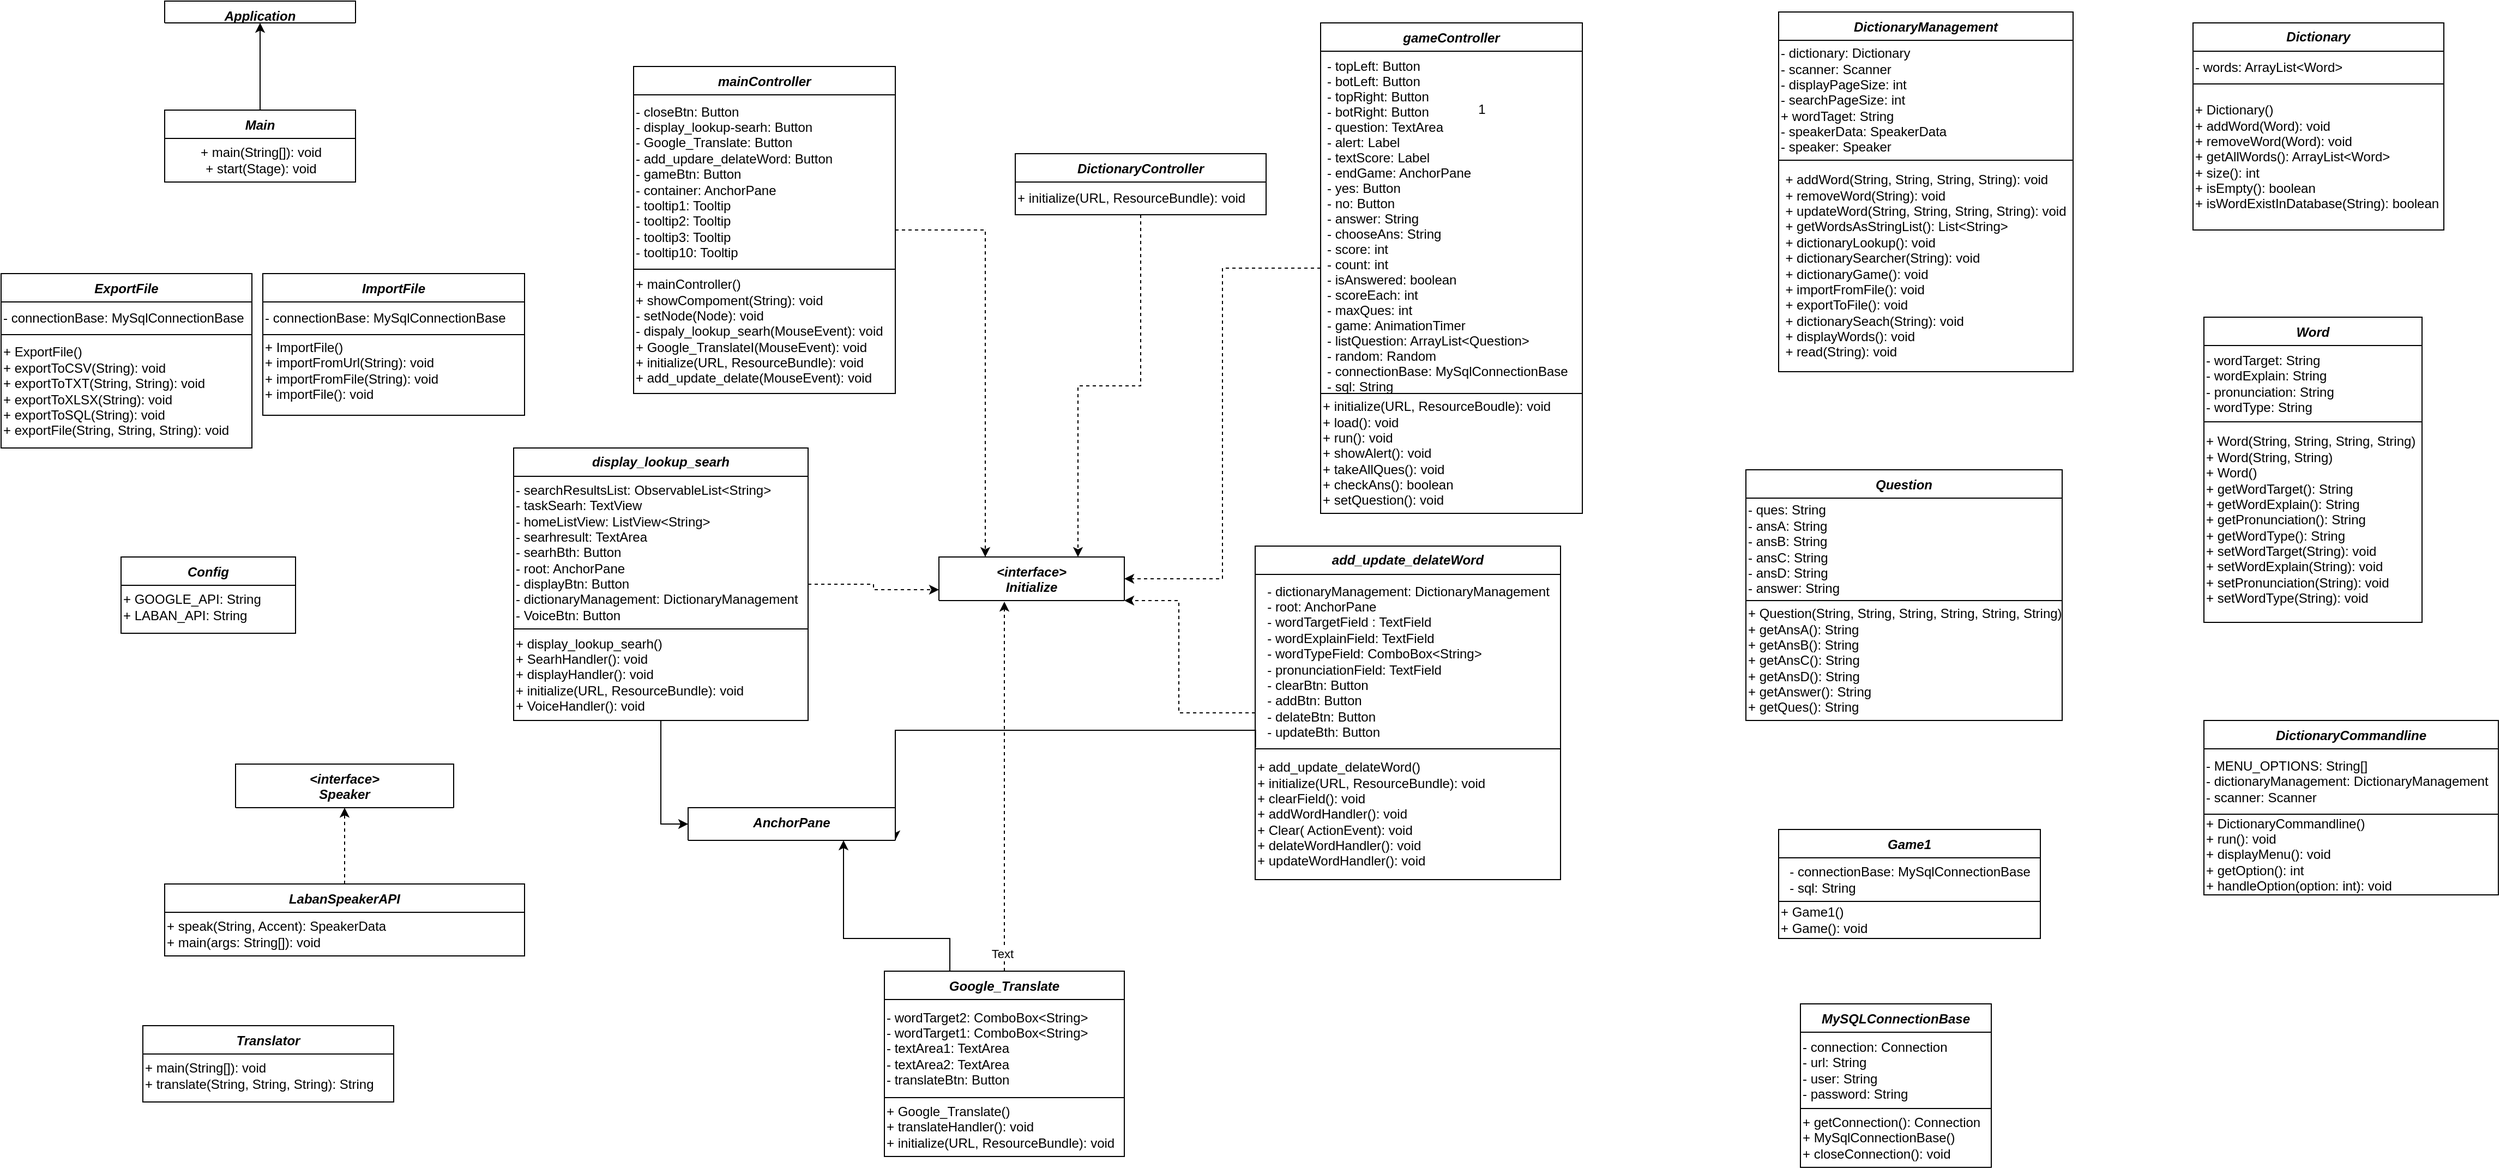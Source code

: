 <mxfile version="22.1.4" type="device">
  <diagram id="C5RBs43oDa-KdzZeNtuy" name="Page-1">
    <mxGraphModel dx="5595" dy="1133" grid="1" gridSize="10" guides="1" tooltips="1" connect="1" arrows="1" fold="1" page="1" pageScale="1" pageWidth="3300" pageHeight="4681" background="none" math="0" shadow="0">
      <root>
        <mxCell id="WIyWlLk6GJQsqaUBKTNV-0" />
        <mxCell id="WIyWlLk6GJQsqaUBKTNV-1" parent="WIyWlLk6GJQsqaUBKTNV-0" />
        <mxCell id="2WtMNP9lkapP9WCY4rGo-62" style="edgeStyle=orthogonalEdgeStyle;rounded=0;orthogonalLoop=1;jettySize=auto;html=1;entryX=1;entryY=0.5;entryDx=0;entryDy=0;dashed=1;" edge="1" parent="WIyWlLk6GJQsqaUBKTNV-1" source="zkfFHV4jXpPFQw0GAbJ--0" target="93tSsWEYSZ6YFgdvvjHX-26">
          <mxGeometry relative="1" as="geometry" />
        </mxCell>
        <mxCell id="zkfFHV4jXpPFQw0GAbJ--0" value="gameController" style="swimlane;fontStyle=3;align=center;verticalAlign=top;childLayout=stackLayout;horizontal=1;startSize=26;horizontalStack=0;resizeParent=1;resizeLast=0;collapsible=1;marginBottom=0;rounded=0;shadow=0;strokeWidth=1;" parent="WIyWlLk6GJQsqaUBKTNV-1" vertex="1">
          <mxGeometry x="-520" y="1020" width="240" height="450" as="geometry">
            <mxRectangle x="220" y="120" width="160" height="26" as="alternateBounds" />
          </mxGeometry>
        </mxCell>
        <mxCell id="zkfFHV4jXpPFQw0GAbJ--2" value="- topLeft: Button&#xa;- botLeft: Button&#xa;- topRight: Button&#xa;- botRight: Button&#xa;- question: TextArea&#xa;- alert: Label&#xa;- textScore: Label&#xa;- endGame: AnchorPane&#xa;- yes: Button&#xa;- no: Button&#xa;- answer: String&#xa;- chooseAns: String&#xa;- score: int&#xa;- count: int &#xa;- isAnswered: boolean&#xa;- scoreEach: int &#xa;- maxQues: int&#xa;- game: AnimationTimer&#xa;- listQuestion: ArrayList&lt;Question&gt;&#xa;- random: Random&#xa;- connectionBase: MySqlConnectionBase&#xa;- sql: String" style="text;align=left;verticalAlign=top;spacingLeft=4;spacingRight=4;overflow=hidden;rotatable=0;points=[[0,0.5],[1,0.5]];portConstraint=eastwest;rounded=0;shadow=0;html=0;strokeColor=default;" parent="zkfFHV4jXpPFQw0GAbJ--0" vertex="1">
          <mxGeometry y="26" width="240" height="314" as="geometry" />
        </mxCell>
        <mxCell id="93tSsWEYSZ6YFgdvvjHX-12" value="+ initialize(URL, ResourceBoudle): void&lt;br&gt;+ load(): void&lt;br&gt;+ run(): void&lt;br&gt;+ showAlert(): void&lt;br&gt;+ takeAllQues(): void&lt;br&gt;+ checkAns(): boolean&lt;br&gt;+ setQuestion(): void" style="text;html=1;align=left;verticalAlign=middle;resizable=0;points=[];autosize=1;strokeColor=none;fillColor=none;" parent="zkfFHV4jXpPFQw0GAbJ--0" vertex="1">
          <mxGeometry y="340" width="240" height="110" as="geometry" />
        </mxCell>
        <mxCell id="93tSsWEYSZ6YFgdvvjHX-13" value="MySQLConnectionBase" style="swimlane;fontStyle=3;align=center;verticalAlign=top;childLayout=stackLayout;horizontal=1;startSize=26;horizontalStack=0;resizeParent=1;resizeLast=0;collapsible=1;marginBottom=0;rounded=0;shadow=0;strokeWidth=1;" parent="WIyWlLk6GJQsqaUBKTNV-1" vertex="1">
          <mxGeometry x="-80" y="1920" width="175" height="150" as="geometry">
            <mxRectangle x="130" y="380" width="160" height="26" as="alternateBounds" />
          </mxGeometry>
        </mxCell>
        <mxCell id="93tSsWEYSZ6YFgdvvjHX-14" value="- connection: Connection&lt;br&gt;    - url: String&lt;br&gt;    - user: String&lt;br&gt;    - password: String&lt;br&gt;" style="text;html=1;align=left;verticalAlign=middle;resizable=0;points=[];autosize=1;strokeColor=default;fillColor=none;" parent="93tSsWEYSZ6YFgdvvjHX-13" vertex="1">
          <mxGeometry y="26" width="175" height="70" as="geometry" />
        </mxCell>
        <mxCell id="93tSsWEYSZ6YFgdvvjHX-15" value="+ getConnection(): Connection&lt;br style=&quot;border-color: var(--border-color);&quot;&gt;&lt;span style=&quot;&quot;&gt;+ MySqlConnectionBase()&lt;/span&gt;&lt;br style=&quot;border-color: var(--border-color);&quot;&gt;&lt;span style=&quot;&quot;&gt;+ closeConnection(): void&lt;/span&gt;" style="text;html=1;strokeColor=none;fillColor=none;align=left;verticalAlign=middle;whiteSpace=wrap;rounded=0;" parent="93tSsWEYSZ6YFgdvvjHX-13" vertex="1">
          <mxGeometry y="96" width="175" height="54" as="geometry" />
        </mxCell>
        <mxCell id="93tSsWEYSZ6YFgdvvjHX-16" value="Question" style="swimlane;fontStyle=3;align=center;verticalAlign=top;childLayout=stackLayout;horizontal=1;startSize=26;horizontalStack=0;resizeParent=1;resizeLast=0;collapsible=1;marginBottom=0;rounded=0;shadow=0;strokeWidth=1;" parent="WIyWlLk6GJQsqaUBKTNV-1" vertex="1">
          <mxGeometry x="-130" y="1430" width="290" height="230" as="geometry">
            <mxRectangle x="340" y="380" width="170" height="26" as="alternateBounds" />
          </mxGeometry>
        </mxCell>
        <mxCell id="93tSsWEYSZ6YFgdvvjHX-19" value="&lt;div style=&quot;&quot;&gt;&lt;span style=&quot;background-color: initial;&quot;&gt;- ques: String&lt;/span&gt;&lt;/div&gt;&lt;div style=&quot;&quot;&gt;&lt;span style=&quot;background-color: initial;&quot;&gt;- ansA: String&lt;/span&gt;&lt;/div&gt;&lt;div style=&quot;&quot;&gt;&lt;span style=&quot;background-color: initial;&quot;&gt;- ansB: String&lt;/span&gt;&lt;/div&gt;&lt;div style=&quot;&quot;&gt;&lt;span style=&quot;background-color: initial;&quot;&gt;- ansC: String&lt;/span&gt;&lt;/div&gt;&lt;div style=&quot;&quot;&gt;&lt;span style=&quot;background-color: initial;&quot;&gt;- ansD: String&lt;/span&gt;&lt;/div&gt;&lt;div style=&quot;&quot;&gt;&lt;span style=&quot;background-color: initial;&quot;&gt;- answer: String&lt;/span&gt;&lt;/div&gt;" style="text;html=1;strokeColor=default;fillColor=none;align=left;verticalAlign=middle;whiteSpace=wrap;rounded=0;" parent="93tSsWEYSZ6YFgdvvjHX-16" vertex="1">
          <mxGeometry y="26" width="290" height="94" as="geometry" />
        </mxCell>
        <mxCell id="93tSsWEYSZ6YFgdvvjHX-20" value="+ Question(String, String, String, String, String, String)&lt;br&gt;+ getAnsA(): String&lt;br&gt;+ getAnsB(): String&lt;br&gt;+ getAnsC(): String&lt;br&gt;+ getAnsD(): String&lt;br&gt;+ getAnswer(): String&lt;br&gt;+ getQues(): String" style="text;html=1;strokeColor=none;fillColor=none;align=left;verticalAlign=middle;whiteSpace=wrap;rounded=0;" parent="93tSsWEYSZ6YFgdvvjHX-16" vertex="1">
          <mxGeometry y="120" width="290" height="110" as="geometry" />
        </mxCell>
        <mxCell id="93tSsWEYSZ6YFgdvvjHX-26" value="&lt;interface&gt;&#xa;Initialize" style="swimlane;fontStyle=3;align=center;verticalAlign=top;childLayout=stackLayout;horizontal=1;startSize=40;horizontalStack=0;resizeParent=1;resizeLast=0;collapsible=1;marginBottom=0;rounded=0;shadow=0;strokeWidth=1;" parent="WIyWlLk6GJQsqaUBKTNV-1" vertex="1">
          <mxGeometry x="-870" y="1510" width="170" height="40" as="geometry">
            <mxRectangle x="130" y="380" width="160" height="26" as="alternateBounds" />
          </mxGeometry>
        </mxCell>
        <mxCell id="2WtMNP9lkapP9WCY4rGo-55" style="edgeStyle=orthogonalEdgeStyle;rounded=0;orthogonalLoop=1;jettySize=auto;html=1;entryX=1;entryY=0.5;entryDx=0;entryDy=0;exitX=0.001;exitY=0.992;exitDx=0;exitDy=0;exitPerimeter=0;" edge="1" parent="WIyWlLk6GJQsqaUBKTNV-1" source="2WtMNP9lkapP9WCY4rGo-1">
          <mxGeometry relative="1" as="geometry">
            <mxPoint x="-580" y="1668" as="sourcePoint" />
            <mxPoint x="-910" y="1770" as="targetPoint" />
            <Array as="points">
              <mxPoint x="-580" y="1669" />
              <mxPoint x="-910" y="1669" />
            </Array>
          </mxGeometry>
        </mxCell>
        <mxCell id="2WtMNP9lkapP9WCY4rGo-60" style="edgeStyle=orthogonalEdgeStyle;rounded=0;orthogonalLoop=1;jettySize=auto;html=1;dashed=1;" edge="1" parent="WIyWlLk6GJQsqaUBKTNV-1" source="2WtMNP9lkapP9WCY4rGo-0">
          <mxGeometry relative="1" as="geometry">
            <mxPoint x="-700" y="1550" as="targetPoint" />
            <Array as="points">
              <mxPoint x="-650" y="1653" />
              <mxPoint x="-650" y="1550" />
            </Array>
          </mxGeometry>
        </mxCell>
        <mxCell id="2WtMNP9lkapP9WCY4rGo-0" value="&lt;b&gt;&lt;i&gt;add_update_delateWord&lt;/i&gt;&lt;/b&gt;" style="swimlane;fontStyle=0;childLayout=stackLayout;horizontal=1;startSize=26;fillColor=none;horizontalStack=0;resizeParent=1;resizeParentMax=0;resizeLast=0;collapsible=1;marginBottom=0;whiteSpace=wrap;html=1;movable=1;resizable=1;rotatable=1;deletable=1;editable=1;locked=0;connectable=1;" vertex="1" parent="WIyWlLk6GJQsqaUBKTNV-1">
          <mxGeometry x="-580" y="1500" width="280" height="306" as="geometry" />
        </mxCell>
        <mxCell id="2WtMNP9lkapP9WCY4rGo-1" value="&lt;div style=&quot;text-align: left;&quot;&gt;&lt;span style=&quot;background-color: initial;&quot;&gt;- dictionaryManagement: DictionaryManagement&lt;/span&gt;&lt;/div&gt;&lt;div style=&quot;text-align: left;&quot;&gt;&lt;span style=&quot;background-color: initial;&quot;&gt;- root: AnchorPane&lt;/span&gt;&lt;/div&gt;&lt;div style=&quot;text-align: left;&quot;&gt;&lt;span style=&quot;background-color: initial;&quot;&gt;-&amp;nbsp;wordTargetField : TextField&lt;/span&gt;&lt;/div&gt;&lt;div style=&quot;text-align: left;&quot;&gt;&lt;span style=&quot;background-color: initial;&quot;&gt;-&amp;nbsp;wordExplainField: TextField&lt;/span&gt;&lt;/div&gt;&lt;div style=&quot;text-align: left;&quot;&gt;&lt;span style=&quot;background-color: initial;&quot;&gt;- wordTypeField: ComboBox&amp;lt;String&amp;gt;&lt;/span&gt;&lt;/div&gt;&lt;div style=&quot;text-align: left;&quot;&gt;&lt;span style=&quot;background-color: initial;&quot;&gt;-&amp;nbsp;pronunciationField&lt;/span&gt;&lt;span style=&quot;background-color: initial;&quot;&gt;: TextField&lt;/span&gt;&lt;/div&gt;&lt;div style=&quot;text-align: left;&quot;&gt;&lt;span style=&quot;background-color: initial;&quot;&gt;- clearBtn: Button&lt;/span&gt;&lt;/div&gt;&lt;div style=&quot;text-align: left;&quot;&gt;&lt;span style=&quot;background-color: initial;&quot;&gt;- addBtn: Button&lt;/span&gt;&lt;/div&gt;&lt;div style=&quot;text-align: left;&quot;&gt;&lt;span style=&quot;background-color: initial;&quot;&gt;- delateBtn: Button&lt;/span&gt;&lt;/div&gt;&lt;div style=&quot;text-align: left;&quot;&gt;&lt;span style=&quot;background-color: initial;&quot;&gt;- updateBth: Button&lt;/span&gt;&lt;/div&gt;" style="text;html=1;align=center;verticalAlign=middle;resizable=1;points=[];autosize=1;strokeColor=default;fillColor=none;movable=1;rotatable=1;deletable=1;editable=1;locked=0;connectable=1;" vertex="1" parent="2WtMNP9lkapP9WCY4rGo-0">
          <mxGeometry y="26" width="280" height="160" as="geometry" />
        </mxCell>
        <mxCell id="2WtMNP9lkapP9WCY4rGo-2" value="+&amp;nbsp;add_update_delateWord()&lt;br&gt;+ initialize(URL, ResourceBundle): void&lt;br&gt;+ clearField(): void&lt;br&gt;+&amp;nbsp;addWordHandler(): void&lt;br&gt;+ Clear( ActionEvent): void&lt;br&gt;+&amp;nbsp;delateWordHandler(): void&lt;br&gt;&lt;span style=&quot;background-color: initial;&quot;&gt;+&amp;nbsp;&lt;/span&gt;updateWordHandler(): void" style="text;html=1;strokeColor=none;fillColor=none;align=left;verticalAlign=middle;whiteSpace=wrap;rounded=0;" vertex="1" parent="2WtMNP9lkapP9WCY4rGo-0">
          <mxGeometry y="186" width="280" height="120" as="geometry" />
        </mxCell>
        <mxCell id="2WtMNP9lkapP9WCY4rGo-3" value="DictionaryCommandline" style="swimlane;fontStyle=3;align=center;verticalAlign=top;childLayout=stackLayout;horizontal=1;startSize=26;horizontalStack=0;resizeParent=1;resizeLast=0;collapsible=1;marginBottom=0;rounded=0;shadow=0;strokeWidth=1;" vertex="1" parent="WIyWlLk6GJQsqaUBKTNV-1">
          <mxGeometry x="290" y="1660" width="270" height="160" as="geometry">
            <mxRectangle x="340" y="380" width="170" height="26" as="alternateBounds" />
          </mxGeometry>
        </mxCell>
        <mxCell id="2WtMNP9lkapP9WCY4rGo-5" value="- MENU_OPTIONS: String[]&lt;br&gt;    - dictionaryManagement: DictionaryManagement&lt;br&gt;    - scanner: Scanner" style="text;html=1;align=left;verticalAlign=middle;resizable=0;points=[];autosize=1;strokeColor=default;fillColor=none;" vertex="1" parent="2WtMNP9lkapP9WCY4rGo-3">
          <mxGeometry y="26" width="270" height="60" as="geometry" />
        </mxCell>
        <mxCell id="2WtMNP9lkapP9WCY4rGo-6" value="+ DictionaryCommandline()&lt;br style=&quot;border-color: var(--border-color);&quot;&gt;&lt;span style=&quot;&quot;&gt;+ run(): void&lt;/span&gt;&lt;br style=&quot;border-color: var(--border-color);&quot;&gt;&lt;span style=&quot;&quot;&gt;+ displayMenu(): void&lt;/span&gt;&lt;br style=&quot;border-color: var(--border-color);&quot;&gt;&lt;span style=&quot;&quot;&gt;+ getOption(): int&lt;/span&gt;&lt;br style=&quot;border-color: var(--border-color);&quot;&gt;&lt;span style=&quot;&quot;&gt;+ handleOption(option: int): void&lt;/span&gt;" style="text;html=1;strokeColor=none;fillColor=none;align=left;verticalAlign=middle;whiteSpace=wrap;rounded=0;" vertex="1" parent="2WtMNP9lkapP9WCY4rGo-3">
          <mxGeometry y="86" width="270" height="74" as="geometry" />
        </mxCell>
        <mxCell id="2WtMNP9lkapP9WCY4rGo-11" value="DictionaryManagement" style="swimlane;fontStyle=3;align=center;verticalAlign=top;childLayout=stackLayout;horizontal=1;startSize=26;horizontalStack=0;resizeParent=1;resizeLast=0;collapsible=1;marginBottom=0;rounded=0;shadow=0;strokeWidth=1;" vertex="1" parent="WIyWlLk6GJQsqaUBKTNV-1">
          <mxGeometry x="-100" y="1010" width="270" height="330" as="geometry">
            <mxRectangle x="340" y="380" width="170" height="26" as="alternateBounds" />
          </mxGeometry>
        </mxCell>
        <mxCell id="2WtMNP9lkapP9WCY4rGo-13" value="- dictionary: Dictionary&lt;br&gt;    - scanner: Scanner&lt;br&gt;    - displayPageSize: int&lt;br&gt;    - searchPageSize: int&lt;br&gt;+ wordTaget: String&lt;br&gt;- speakerData: SpeakerData&lt;br&gt;- speaker: Speaker" style="text;html=1;align=left;verticalAlign=middle;resizable=0;points=[];autosize=1;strokeColor=default;fillColor=none;" vertex="1" parent="2WtMNP9lkapP9WCY4rGo-11">
          <mxGeometry y="26" width="270" height="110" as="geometry" />
        </mxCell>
        <mxCell id="2WtMNP9lkapP9WCY4rGo-14" value="&lt;div style=&quot;text-align: left;&quot;&gt;&lt;span style=&quot;background-color: initial;&quot;&gt;+ addWord(String, String, String, String): void&lt;/span&gt;&lt;/div&gt;&lt;span style=&quot;&quot;&gt;&lt;div style=&quot;text-align: left;&quot;&gt;&lt;span style=&quot;background-color: initial;&quot;&gt;+ removeWord(String): void&lt;/span&gt;&lt;/div&gt;&lt;/span&gt;&lt;span style=&quot;&quot;&gt;&lt;div style=&quot;text-align: left;&quot;&gt;&lt;span style=&quot;background-color: initial;&quot;&gt;+ updateWord(String, String, String, String): void&lt;/span&gt;&lt;/div&gt;&lt;/span&gt;&lt;span style=&quot;&quot;&gt;&lt;div style=&quot;text-align: left;&quot;&gt;&lt;span style=&quot;background-color: initial;&quot;&gt;+ getWordsAsStringList(): List&amp;lt;String&amp;gt;&lt;/span&gt;&lt;/div&gt;&lt;/span&gt;&lt;span style=&quot;&quot;&gt;&lt;div style=&quot;text-align: left;&quot;&gt;&lt;span style=&quot;background-color: initial;&quot;&gt;+ dictionaryLookup(): void&lt;/span&gt;&lt;/div&gt;&lt;/span&gt;&lt;span style=&quot;&quot;&gt;&lt;div style=&quot;text-align: left;&quot;&gt;&lt;span style=&quot;background-color: initial;&quot;&gt;+ dictionarySearcher(String): void&lt;/span&gt;&lt;/div&gt;&lt;/span&gt;&lt;span style=&quot;&quot;&gt;&lt;div style=&quot;text-align: left;&quot;&gt;&lt;span style=&quot;background-color: initial;&quot;&gt;+ dictionaryGame(): void&lt;/span&gt;&lt;/div&gt;&lt;/span&gt;&lt;span style=&quot;&quot;&gt;&lt;div style=&quot;text-align: left;&quot;&gt;&lt;span style=&quot;background-color: initial;&quot;&gt;+ importFromFile(): void&lt;/span&gt;&lt;/div&gt;&lt;/span&gt;&lt;span style=&quot;&quot;&gt;&lt;div style=&quot;text-align: left;&quot;&gt;&lt;span style=&quot;background-color: initial;&quot;&gt;+ exportToFile(): void&lt;/span&gt;&lt;/div&gt;&lt;div style=&quot;text-align: left;&quot;&gt;&lt;span style=&quot;background-color: initial;&quot;&gt;+ dictionarySeach(String): void&lt;/span&gt;&lt;/div&gt;&lt;div style=&quot;text-align: left;&quot;&gt;&lt;span style=&quot;background-color: initial;&quot;&gt;+ displayWords(): void&lt;/span&gt;&lt;/div&gt;&lt;div style=&quot;text-align: left;&quot;&gt;&lt;span style=&quot;background-color: initial;&quot;&gt;+ read(String): void&lt;/span&gt;&lt;/div&gt;&lt;/span&gt;" style="text;html=1;strokeColor=none;fillColor=none;align=center;verticalAlign=middle;whiteSpace=wrap;rounded=0;" vertex="1" parent="2WtMNP9lkapP9WCY4rGo-11">
          <mxGeometry y="136" width="270" height="194" as="geometry" />
        </mxCell>
        <mxCell id="2WtMNP9lkapP9WCY4rGo-59" style="edgeStyle=orthogonalEdgeStyle;rounded=0;orthogonalLoop=1;jettySize=auto;html=1;entryX=0.25;entryY=0;entryDx=0;entryDy=0;dashed=1;" edge="1" parent="WIyWlLk6GJQsqaUBKTNV-1" source="2WtMNP9lkapP9WCY4rGo-15" target="93tSsWEYSZ6YFgdvvjHX-26">
          <mxGeometry relative="1" as="geometry" />
        </mxCell>
        <mxCell id="2WtMNP9lkapP9WCY4rGo-15" value="mainController" style="swimlane;fontStyle=3;align=center;verticalAlign=top;childLayout=stackLayout;horizontal=1;startSize=26;horizontalStack=0;resizeParent=1;resizeLast=0;collapsible=1;marginBottom=0;rounded=0;shadow=0;strokeWidth=1;" vertex="1" parent="WIyWlLk6GJQsqaUBKTNV-1">
          <mxGeometry x="-1150" y="1060" width="240" height="300" as="geometry">
            <mxRectangle x="340" y="380" width="170" height="26" as="alternateBounds" />
          </mxGeometry>
        </mxCell>
        <mxCell id="2WtMNP9lkapP9WCY4rGo-17" value="- closeBtn: Button&lt;br&gt;- display_lookup-searh: Button&lt;br&gt;- Google_Translate: Button&lt;br&gt;- add_updare_delateWord: Button&lt;br&gt;- gameBtn: Button&lt;br&gt;- container: AnchorPane&lt;br&gt;- tooltip1: Tooltip&lt;br&gt;- tooltip2: Tooltip&lt;br&gt;- tooltip3: Tooltip&lt;br&gt;- tooltip10: Tooltip" style="text;html=1;align=left;verticalAlign=middle;resizable=0;points=[];autosize=1;strokeColor=default;fillColor=none;" vertex="1" parent="2WtMNP9lkapP9WCY4rGo-15">
          <mxGeometry y="26" width="240" height="160" as="geometry" />
        </mxCell>
        <mxCell id="2WtMNP9lkapP9WCY4rGo-18" value="+ mainController()&lt;br&gt;+ showCompoment(String): void&lt;br&gt;- setNode(Node): void&lt;br&gt;- dispaly_lookup_searh(MouseEvent): void&lt;br&gt;+ Google_TranslateI(MouseEvent): void&lt;br&gt;+ initialize(URL, ResourceBundle): void&lt;br&gt;+ add_update_delate(MouseEvent): void" style="text;html=1;strokeColor=none;fillColor=none;align=left;verticalAlign=middle;whiteSpace=wrap;rounded=0;" vertex="1" parent="2WtMNP9lkapP9WCY4rGo-15">
          <mxGeometry y="186" width="240" height="114" as="geometry" />
        </mxCell>
        <mxCell id="2WtMNP9lkapP9WCY4rGo-57" style="edgeStyle=orthogonalEdgeStyle;rounded=0;orthogonalLoop=1;jettySize=auto;html=1;entryX=0.75;entryY=1;entryDx=0;entryDy=0;" edge="1" parent="WIyWlLk6GJQsqaUBKTNV-1" source="2WtMNP9lkapP9WCY4rGo-19" target="2WtMNP9lkapP9WCY4rGo-53">
          <mxGeometry relative="1" as="geometry">
            <Array as="points">
              <mxPoint x="-860" y="1860" />
              <mxPoint x="-958" y="1860" />
            </Array>
          </mxGeometry>
        </mxCell>
        <mxCell id="2WtMNP9lkapP9WCY4rGo-63" style="edgeStyle=orthogonalEdgeStyle;rounded=0;orthogonalLoop=1;jettySize=auto;html=1;dashed=1;" edge="1" parent="WIyWlLk6GJQsqaUBKTNV-1" source="2WtMNP9lkapP9WCY4rGo-19">
          <mxGeometry relative="1" as="geometry">
            <mxPoint x="-810" y="1551" as="targetPoint" />
            <Array as="points">
              <mxPoint x="-810" y="1560" />
              <mxPoint x="-810" y="1560" />
            </Array>
          </mxGeometry>
        </mxCell>
        <mxCell id="2WtMNP9lkapP9WCY4rGo-64" value="Text" style="edgeLabel;html=1;align=center;verticalAlign=middle;resizable=0;points=[];" vertex="1" connectable="0" parent="2WtMNP9lkapP9WCY4rGo-63">
          <mxGeometry x="-0.902" y="2" relative="1" as="geometry">
            <mxPoint as="offset" />
          </mxGeometry>
        </mxCell>
        <mxCell id="2WtMNP9lkapP9WCY4rGo-19" value="Google_Translate" style="swimlane;fontStyle=3;align=center;verticalAlign=top;childLayout=stackLayout;horizontal=1;startSize=26;horizontalStack=0;resizeParent=1;resizeLast=0;collapsible=1;marginBottom=0;rounded=0;shadow=0;strokeWidth=1;" vertex="1" parent="WIyWlLk6GJQsqaUBKTNV-1">
          <mxGeometry x="-920" y="1890" width="220" height="170" as="geometry">
            <mxRectangle x="130" y="380" width="160" height="26" as="alternateBounds" />
          </mxGeometry>
        </mxCell>
        <mxCell id="2WtMNP9lkapP9WCY4rGo-20" value="- wordTarget2: ComboBox&amp;lt;String&amp;gt;&lt;br&gt;- wordTarget1: ComboBox&amp;lt;String&amp;gt;&lt;br&gt;- textArea1: TextArea&lt;br&gt;- textArea2: TextArea&lt;br&gt;- translateBtn: Button" style="text;html=1;align=left;verticalAlign=middle;resizable=0;points=[];autosize=1;strokeColor=default;fillColor=none;" vertex="1" parent="2WtMNP9lkapP9WCY4rGo-19">
          <mxGeometry y="26" width="220" height="90" as="geometry" />
        </mxCell>
        <mxCell id="2WtMNP9lkapP9WCY4rGo-21" value="+ Google_Translate()&lt;br&gt;+ translateHandler(): void&lt;br&gt;+ initialize(URL, ResourceBundle): void" style="text;html=1;strokeColor=none;fillColor=none;align=left;verticalAlign=middle;whiteSpace=wrap;rounded=0;" vertex="1" parent="2WtMNP9lkapP9WCY4rGo-19">
          <mxGeometry y="116" width="220" height="54" as="geometry" />
        </mxCell>
        <mxCell id="2WtMNP9lkapP9WCY4rGo-56" style="edgeStyle=orthogonalEdgeStyle;rounded=0;orthogonalLoop=1;jettySize=auto;html=1;entryX=0;entryY=0.5;entryDx=0;entryDy=0;" edge="1" parent="WIyWlLk6GJQsqaUBKTNV-1" source="2WtMNP9lkapP9WCY4rGo-22" target="2WtMNP9lkapP9WCY4rGo-53">
          <mxGeometry relative="1" as="geometry" />
        </mxCell>
        <mxCell id="2WtMNP9lkapP9WCY4rGo-61" style="edgeStyle=orthogonalEdgeStyle;rounded=0;orthogonalLoop=1;jettySize=auto;html=1;entryX=0;entryY=0.75;entryDx=0;entryDy=0;dashed=1;" edge="1" parent="WIyWlLk6GJQsqaUBKTNV-1" source="2WtMNP9lkapP9WCY4rGo-22" target="93tSsWEYSZ6YFgdvvjHX-26">
          <mxGeometry relative="1" as="geometry" />
        </mxCell>
        <mxCell id="2WtMNP9lkapP9WCY4rGo-22" value="&lt;b&gt;&lt;i&gt;display_lookup_searh&lt;/i&gt;&lt;/b&gt;" style="swimlane;fontStyle=0;childLayout=stackLayout;horizontal=1;startSize=26;fillColor=none;horizontalStack=0;resizeParent=1;resizeParentMax=0;resizeLast=0;collapsible=1;marginBottom=0;whiteSpace=wrap;html=1;movable=1;resizable=1;rotatable=1;deletable=1;editable=1;locked=0;connectable=1;" vertex="1" parent="WIyWlLk6GJQsqaUBKTNV-1">
          <mxGeometry x="-1260" y="1410" width="270" height="250" as="geometry" />
        </mxCell>
        <mxCell id="2WtMNP9lkapP9WCY4rGo-23" value="&lt;div style=&quot;&quot;&gt;- searchResultsList: ObservableList&amp;lt;String&amp;gt;&lt;/div&gt;&lt;div style=&quot;&quot;&gt;- taskSearh: TextView&lt;/div&gt;&lt;div style=&quot;&quot;&gt;- homeListView: ListView&amp;lt;String&amp;gt;&lt;/div&gt;&lt;div style=&quot;&quot;&gt;- searhresult: TextArea&lt;/div&gt;&lt;div style=&quot;&quot;&gt;- searhBth: Button&lt;/div&gt;&lt;div style=&quot;&quot;&gt;- root: AnchorPane&lt;/div&gt;&lt;div style=&quot;&quot;&gt;- displayBtn: Button&lt;/div&gt;&lt;div style=&quot;&quot;&gt;- dictionaryManagement: DictionaryManagement&lt;/div&gt;&lt;div style=&quot;&quot;&gt;- VoiceBtn: Button&lt;/div&gt;" style="text;html=1;align=left;verticalAlign=middle;resizable=1;points=[];autosize=1;strokeColor=default;fillColor=none;movable=1;rotatable=1;deletable=1;editable=1;locked=0;connectable=1;" vertex="1" parent="2WtMNP9lkapP9WCY4rGo-22">
          <mxGeometry y="26" width="270" height="140" as="geometry" />
        </mxCell>
        <mxCell id="2WtMNP9lkapP9WCY4rGo-24" value="&lt;span style=&quot;border-color: var(--border-color); text-align: center;&quot;&gt;&lt;span style=&quot;border-color: var(--border-color);&quot;&gt;+ display_lookup_searh()&lt;br&gt;+ SearhHandler(): void&lt;br&gt;+ displayHandler(): void&lt;br&gt;+ initialize(URL, ResourceBundle): void&lt;br&gt;+ VoiceHandler(): void&lt;br&gt;&lt;/span&gt;&lt;/span&gt;" style="text;html=1;strokeColor=none;fillColor=none;align=left;verticalAlign=middle;whiteSpace=wrap;rounded=0;" vertex="1" parent="2WtMNP9lkapP9WCY4rGo-22">
          <mxGeometry y="166" width="270" height="84" as="geometry" />
        </mxCell>
        <mxCell id="2WtMNP9lkapP9WCY4rGo-25" value="Word" style="swimlane;fontStyle=3;align=center;verticalAlign=top;childLayout=stackLayout;horizontal=1;startSize=26;horizontalStack=0;resizeParent=1;resizeLast=0;collapsible=1;marginBottom=0;rounded=0;shadow=0;strokeWidth=1;" vertex="1" parent="WIyWlLk6GJQsqaUBKTNV-1">
          <mxGeometry x="290" y="1290" width="200" height="280" as="geometry">
            <mxRectangle x="550" y="140" width="160" height="26" as="alternateBounds" />
          </mxGeometry>
        </mxCell>
        <mxCell id="2WtMNP9lkapP9WCY4rGo-26" value="&lt;div style=&quot;&quot;&gt;&lt;span style=&quot;background-color: initial;&quot;&gt;- wordTarget: String&lt;/span&gt;&lt;/div&gt;&lt;div style=&quot;&quot;&gt;&lt;span style=&quot;background-color: initial;&quot;&gt;- wordExplain: String&lt;/span&gt;&lt;/div&gt;&lt;div style=&quot;&quot;&gt;&lt;span style=&quot;background-color: initial;&quot;&gt;- pronunciation: String&lt;/span&gt;&lt;/div&gt;&lt;div style=&quot;&quot;&gt;&lt;span style=&quot;background-color: initial;&quot;&gt;- wordType: String&lt;/span&gt;&lt;/div&gt;" style="text;html=1;align=left;verticalAlign=middle;resizable=0;points=[];autosize=1;strokeColor=default;fillColor=none;" vertex="1" parent="2WtMNP9lkapP9WCY4rGo-25">
          <mxGeometry y="26" width="200" height="70" as="geometry" />
        </mxCell>
        <mxCell id="2WtMNP9lkapP9WCY4rGo-28" value="+ Word(String, String, String, String)&lt;br style=&quot;border-color: var(--border-color);&quot;&gt;&lt;span style=&quot;&quot;&gt;+ Word(String, String)&lt;/span&gt;&lt;br style=&quot;border-color: var(--border-color);&quot;&gt;&lt;span style=&quot;&quot;&gt;+ Word()&lt;/span&gt;&lt;br style=&quot;border-color: var(--border-color);&quot;&gt;&lt;span style=&quot;&quot;&gt;+ getWordTarget(): String&lt;/span&gt;&lt;br style=&quot;border-color: var(--border-color);&quot;&gt;&lt;span style=&quot;&quot;&gt;+ getWordExplain(): String&lt;/span&gt;&lt;br style=&quot;border-color: var(--border-color);&quot;&gt;&lt;span style=&quot;&quot;&gt;+ getPronunciation(): String&lt;/span&gt;&lt;br style=&quot;border-color: var(--border-color);&quot;&gt;&lt;span style=&quot;&quot;&gt;+ getWordType(): String&lt;/span&gt;&lt;br style=&quot;border-color: var(--border-color);&quot;&gt;&lt;span style=&quot;&quot;&gt;+ setWordTarget(String): void&lt;/span&gt;&lt;br style=&quot;border-color: var(--border-color);&quot;&gt;&lt;span style=&quot;&quot;&gt;+ setWordExplain(String): void&lt;/span&gt;&lt;br style=&quot;border-color: var(--border-color);&quot;&gt;&lt;span style=&quot;&quot;&gt;+ setPronunciation(String): void&lt;/span&gt;&lt;br style=&quot;border-color: var(--border-color);&quot;&gt;&lt;span style=&quot;&quot;&gt;+ setWordType(String): void&lt;/span&gt;" style="text;html=1;strokeColor=none;fillColor=none;align=left;verticalAlign=middle;whiteSpace=wrap;rounded=0;" vertex="1" parent="2WtMNP9lkapP9WCY4rGo-25">
          <mxGeometry y="96" width="200" height="180" as="geometry" />
        </mxCell>
        <mxCell id="2WtMNP9lkapP9WCY4rGo-27" value="1" style="resizable=0;align=right;verticalAlign=bottom;labelBackgroundColor=none;fontSize=12;" connectable="0" vertex="1" parent="WIyWlLk6GJQsqaUBKTNV-1">
          <mxGeometry x="-367.231" y="1108.231" as="geometry" />
        </mxCell>
        <mxCell id="2WtMNP9lkapP9WCY4rGo-29" value="&lt;b&gt;&lt;i&gt;Dictionary&lt;/i&gt;&lt;/b&gt;" style="swimlane;fontStyle=0;childLayout=stackLayout;horizontal=1;startSize=26;fillColor=none;horizontalStack=0;resizeParent=1;resizeParentMax=0;resizeLast=0;collapsible=1;marginBottom=0;whiteSpace=wrap;html=1;" vertex="1" parent="WIyWlLk6GJQsqaUBKTNV-1">
          <mxGeometry x="280" y="1020" width="230" height="190" as="geometry" />
        </mxCell>
        <mxCell id="2WtMNP9lkapP9WCY4rGo-30" value="&lt;div style=&quot;&quot;&gt;&lt;span style=&quot;background-color: initial;&quot;&gt;- words: ArrayList&amp;lt;Word&amp;gt;&lt;/span&gt;&lt;/div&gt;" style="text;html=1;align=left;verticalAlign=middle;resizable=0;points=[];autosize=1;strokeColor=default;fillColor=none;" vertex="1" parent="2WtMNP9lkapP9WCY4rGo-29">
          <mxGeometry y="26" width="230" height="30" as="geometry" />
        </mxCell>
        <mxCell id="2WtMNP9lkapP9WCY4rGo-31" value="+ Dictionary()&lt;br style=&quot;border-color: var(--border-color);&quot;&gt;&lt;span style=&quot;&quot;&gt;+ addWord(Word): void&lt;/span&gt;&lt;br style=&quot;border-color: var(--border-color);&quot;&gt;&lt;span style=&quot;&quot;&gt;+ removeWord(Word): void&lt;/span&gt;&lt;br style=&quot;border-color: var(--border-color);&quot;&gt;&lt;span style=&quot;&quot;&gt;+ getAllWords(): ArrayList&amp;lt;Word&amp;gt;&lt;/span&gt;&lt;br style=&quot;border-color: var(--border-color);&quot;&gt;&lt;span style=&quot;&quot;&gt;+ size(): int&lt;/span&gt;&lt;br style=&quot;border-color: var(--border-color);&quot;&gt;&lt;span style=&quot;&quot;&gt;+ isEmpty(): boolean&lt;/span&gt;&lt;br style=&quot;border-color: var(--border-color);&quot;&gt;&lt;span style=&quot;&quot;&gt;+ isWordExistInDatabase(String): boolean&lt;/span&gt;" style="text;html=1;strokeColor=none;fillColor=none;align=left;verticalAlign=middle;whiteSpace=wrap;rounded=0;" vertex="1" parent="2WtMNP9lkapP9WCY4rGo-29">
          <mxGeometry y="56" width="230" height="134" as="geometry" />
        </mxCell>
        <mxCell id="2WtMNP9lkapP9WCY4rGo-32" value="Game1" style="swimlane;fontStyle=3;align=center;verticalAlign=top;childLayout=stackLayout;horizontal=1;startSize=26;horizontalStack=0;resizeParent=1;resizeLast=0;collapsible=1;marginBottom=0;rounded=0;shadow=0;strokeWidth=1;" vertex="1" parent="WIyWlLk6GJQsqaUBKTNV-1">
          <mxGeometry x="-100" y="1760" width="240" height="100" as="geometry">
            <mxRectangle x="130" y="380" width="160" height="26" as="alternateBounds" />
          </mxGeometry>
        </mxCell>
        <mxCell id="2WtMNP9lkapP9WCY4rGo-33" value="&lt;div style=&quot;text-align: left;&quot;&gt;&lt;span style=&quot;background-color: initial;&quot;&gt;- connectionBase: MySqlConnectionBase&lt;/span&gt;&lt;/div&gt;&lt;div style=&quot;text-align: left;&quot;&gt;&lt;span style=&quot;background-color: initial;&quot;&gt;- sql: String&lt;/span&gt;&lt;/div&gt;" style="text;html=1;align=center;verticalAlign=middle;resizable=0;points=[];autosize=1;strokeColor=default;fillColor=none;" vertex="1" parent="2WtMNP9lkapP9WCY4rGo-32">
          <mxGeometry y="26" width="240" height="40" as="geometry" />
        </mxCell>
        <mxCell id="2WtMNP9lkapP9WCY4rGo-34" value="+ Game1()&lt;br style=&quot;border-color: var(--border-color);&quot;&gt;&lt;span style=&quot;&quot;&gt;+ Game(): void&lt;/span&gt;" style="text;html=1;strokeColor=none;fillColor=none;align=left;verticalAlign=middle;whiteSpace=wrap;rounded=0;" vertex="1" parent="2WtMNP9lkapP9WCY4rGo-32">
          <mxGeometry y="66" width="240" height="34" as="geometry" />
        </mxCell>
        <mxCell id="2WtMNP9lkapP9WCY4rGo-35" value="ImportFile" style="swimlane;fontStyle=3;align=center;verticalAlign=top;childLayout=stackLayout;horizontal=1;startSize=26;horizontalStack=0;resizeParent=1;resizeLast=0;collapsible=1;marginBottom=0;rounded=0;shadow=0;strokeWidth=1;" vertex="1" parent="WIyWlLk6GJQsqaUBKTNV-1">
          <mxGeometry x="-1490" y="1250" width="240" height="130" as="geometry">
            <mxRectangle x="340" y="380" width="170" height="26" as="alternateBounds" />
          </mxGeometry>
        </mxCell>
        <mxCell id="2WtMNP9lkapP9WCY4rGo-36" value="- connectionBase: MySqlConnectionBase" style="text;html=1;align=left;verticalAlign=middle;resizable=0;points=[];autosize=1;strokeColor=default;fillColor=none;" vertex="1" parent="2WtMNP9lkapP9WCY4rGo-35">
          <mxGeometry y="26" width="240" height="30" as="geometry" />
        </mxCell>
        <mxCell id="2WtMNP9lkapP9WCY4rGo-37" value="+ ImportFile()&lt;br style=&quot;border-color: var(--border-color);&quot;&gt;&lt;span style=&quot;&quot;&gt;+ importFromUrl(String): void&lt;/span&gt;&lt;br style=&quot;border-color: var(--border-color);&quot;&gt;&lt;span style=&quot;&quot;&gt;+ importFromFile(String): void&lt;/span&gt;&lt;br style=&quot;border-color: var(--border-color);&quot;&gt;&lt;span style=&quot;&quot;&gt;+ importFile(): void&lt;/span&gt;" style="text;html=1;strokeColor=none;fillColor=none;align=left;verticalAlign=middle;whiteSpace=wrap;rounded=0;" vertex="1" parent="2WtMNP9lkapP9WCY4rGo-35">
          <mxGeometry y="56" width="240" height="66" as="geometry" />
        </mxCell>
        <mxCell id="2WtMNP9lkapP9WCY4rGo-38" value="ExportFile" style="swimlane;fontStyle=3;align=center;verticalAlign=top;childLayout=stackLayout;horizontal=1;startSize=26;horizontalStack=0;resizeParent=1;resizeLast=0;collapsible=1;marginBottom=0;rounded=0;shadow=0;strokeWidth=1;" vertex="1" parent="WIyWlLk6GJQsqaUBKTNV-1">
          <mxGeometry x="-1730" y="1250" width="230" height="160" as="geometry">
            <mxRectangle x="340" y="380" width="170" height="26" as="alternateBounds" />
          </mxGeometry>
        </mxCell>
        <mxCell id="2WtMNP9lkapP9WCY4rGo-39" value="- connectionBase: MySqlConnectionBase" style="text;html=1;align=left;verticalAlign=middle;resizable=0;points=[];autosize=1;strokeColor=default;fillColor=none;" vertex="1" parent="2WtMNP9lkapP9WCY4rGo-38">
          <mxGeometry y="26" width="230" height="30" as="geometry" />
        </mxCell>
        <mxCell id="2WtMNP9lkapP9WCY4rGo-40" value="+ ExportFile()&lt;br style=&quot;border-color: var(--border-color);&quot;&gt;&lt;span style=&quot;&quot;&gt;+ exportToCSV(String): void&lt;/span&gt;&lt;br style=&quot;border-color: var(--border-color);&quot;&gt;&lt;span style=&quot;&quot;&gt;+ exportToTXT(String, String): void&lt;/span&gt;&lt;br style=&quot;border-color: var(--border-color);&quot;&gt;&lt;span style=&quot;&quot;&gt;+ exportToXLSX(String): void&lt;/span&gt;&lt;br style=&quot;border-color: var(--border-color);&quot;&gt;&lt;span style=&quot;&quot;&gt;+ exportToSQL(String): void&lt;/span&gt;&lt;br style=&quot;border-color: var(--border-color);&quot;&gt;&lt;span style=&quot;&quot;&gt;+ exportFile(String, String, String): void&lt;/span&gt;" style="text;html=1;strokeColor=none;fillColor=none;align=left;verticalAlign=middle;whiteSpace=wrap;rounded=0;" vertex="1" parent="2WtMNP9lkapP9WCY4rGo-38">
          <mxGeometry y="56" width="230" height="104" as="geometry" />
        </mxCell>
        <mxCell id="2WtMNP9lkapP9WCY4rGo-41" style="edgeStyle=orthogonalEdgeStyle;rounded=0;orthogonalLoop=1;jettySize=auto;html=1;entryX=0.5;entryY=1;entryDx=0;entryDy=0;dashed=1;" edge="1" parent="WIyWlLk6GJQsqaUBKTNV-1" source="2WtMNP9lkapP9WCY4rGo-42" target="2WtMNP9lkapP9WCY4rGo-44">
          <mxGeometry relative="1" as="geometry" />
        </mxCell>
        <mxCell id="2WtMNP9lkapP9WCY4rGo-42" value="LabanSpeakerAPI" style="swimlane;fontStyle=3;align=center;verticalAlign=top;childLayout=stackLayout;horizontal=1;startSize=26;horizontalStack=0;resizeParent=1;resizeLast=0;collapsible=1;marginBottom=0;rounded=0;shadow=0;strokeWidth=1;" vertex="1" parent="WIyWlLk6GJQsqaUBKTNV-1">
          <mxGeometry x="-1580" y="1810" width="330" height="66" as="geometry">
            <mxRectangle x="130" y="380" width="160" height="26" as="alternateBounds" />
          </mxGeometry>
        </mxCell>
        <mxCell id="2WtMNP9lkapP9WCY4rGo-43" value="+ speak(String, Accent): SpeakerData&lt;br&gt;    + main(args: String[]): void" style="text;html=1;align=left;verticalAlign=middle;resizable=0;points=[];autosize=1;strokeColor=none;fillColor=none;" vertex="1" parent="2WtMNP9lkapP9WCY4rGo-42">
          <mxGeometry y="26" width="330" height="40" as="geometry" />
        </mxCell>
        <mxCell id="2WtMNP9lkapP9WCY4rGo-44" value="&lt;interface&gt;&#xa;Speaker" style="swimlane;fontStyle=3;align=center;verticalAlign=top;childLayout=stackLayout;horizontal=1;startSize=40;horizontalStack=0;resizeParent=1;resizeLast=0;collapsible=1;marginBottom=0;rounded=0;shadow=0;strokeWidth=1;" vertex="1" parent="WIyWlLk6GJQsqaUBKTNV-1">
          <mxGeometry x="-1515" y="1700" width="200" height="40" as="geometry">
            <mxRectangle x="130" y="380" width="160" height="26" as="alternateBounds" />
          </mxGeometry>
        </mxCell>
        <mxCell id="2WtMNP9lkapP9WCY4rGo-45" value="Translator" style="swimlane;fontStyle=3;align=center;verticalAlign=top;childLayout=stackLayout;horizontal=1;startSize=26;horizontalStack=0;resizeParent=1;resizeLast=0;collapsible=1;marginBottom=0;rounded=0;shadow=0;strokeWidth=1;" vertex="1" parent="WIyWlLk6GJQsqaUBKTNV-1">
          <mxGeometry x="-1600" y="1940" width="230" height="70" as="geometry">
            <mxRectangle x="130" y="380" width="160" height="26" as="alternateBounds" />
          </mxGeometry>
        </mxCell>
        <mxCell id="2WtMNP9lkapP9WCY4rGo-46" value="+ main(String[]): void&lt;br&gt;+ translate(String, String, String): String" style="text;html=1;align=left;verticalAlign=middle;resizable=0;points=[];autosize=1;strokeColor=none;fillColor=none;" vertex="1" parent="2WtMNP9lkapP9WCY4rGo-45">
          <mxGeometry y="26" width="230" height="40" as="geometry" />
        </mxCell>
        <mxCell id="2WtMNP9lkapP9WCY4rGo-47" value="" style="edgeStyle=orthogonalEdgeStyle;rounded=0;orthogonalLoop=1;jettySize=auto;html=1;" edge="1" parent="WIyWlLk6GJQsqaUBKTNV-1" source="2WtMNP9lkapP9WCY4rGo-48">
          <mxGeometry relative="1" as="geometry">
            <mxPoint x="-1492.5" y="1020" as="targetPoint" />
          </mxGeometry>
        </mxCell>
        <mxCell id="2WtMNP9lkapP9WCY4rGo-48" value="Main" style="swimlane;fontStyle=3;align=center;verticalAlign=top;childLayout=stackLayout;horizontal=1;startSize=26;horizontalStack=0;resizeParent=1;resizeLast=0;collapsible=1;marginBottom=0;rounded=0;shadow=0;strokeWidth=1;" vertex="1" parent="WIyWlLk6GJQsqaUBKTNV-1">
          <mxGeometry x="-1580" y="1100" width="175" height="66" as="geometry">
            <mxRectangle x="130" y="380" width="160" height="26" as="alternateBounds" />
          </mxGeometry>
        </mxCell>
        <mxCell id="2WtMNP9lkapP9WCY4rGo-49" value="+ main(String[]): void&lt;br&gt;+ start(Stage): void" style="text;html=1;align=center;verticalAlign=middle;resizable=0;points=[];autosize=1;strokeColor=none;fillColor=none;" vertex="1" parent="2WtMNP9lkapP9WCY4rGo-48">
          <mxGeometry y="26" width="175" height="40" as="geometry" />
        </mxCell>
        <mxCell id="2WtMNP9lkapP9WCY4rGo-50" value="Application" style="swimlane;fontStyle=3;align=center;verticalAlign=top;childLayout=stackLayout;horizontal=1;startSize=20;horizontalStack=0;resizeParent=1;resizeLast=0;collapsible=1;marginBottom=0;rounded=0;shadow=0;strokeWidth=1;" vertex="1" parent="WIyWlLk6GJQsqaUBKTNV-1">
          <mxGeometry x="-1580" y="1000" width="175" height="20" as="geometry">
            <mxRectangle x="130" y="380" width="160" height="26" as="alternateBounds" />
          </mxGeometry>
        </mxCell>
        <mxCell id="2WtMNP9lkapP9WCY4rGo-51" value="Config" style="swimlane;fontStyle=3;align=center;verticalAlign=top;childLayout=stackLayout;horizontal=1;startSize=26;horizontalStack=0;resizeParent=1;resizeLast=0;collapsible=1;marginBottom=0;rounded=0;shadow=0;strokeWidth=1;" vertex="1" parent="WIyWlLk6GJQsqaUBKTNV-1">
          <mxGeometry x="-1620" y="1510" width="160" height="70" as="geometry">
            <mxRectangle x="130" y="380" width="160" height="26" as="alternateBounds" />
          </mxGeometry>
        </mxCell>
        <mxCell id="2WtMNP9lkapP9WCY4rGo-52" value="+ GOOGLE_API: String&lt;br&gt;+ LABAN_API: String" style="text;html=1;align=left;verticalAlign=middle;resizable=0;points=[];autosize=1;strokeColor=none;fillColor=none;" vertex="1" parent="2WtMNP9lkapP9WCY4rGo-51">
          <mxGeometry y="26" width="160" height="40" as="geometry" />
        </mxCell>
        <mxCell id="2WtMNP9lkapP9WCY4rGo-53" value="AnchorPane" style="swimlane;fontStyle=3;align=center;verticalAlign=top;childLayout=stackLayout;horizontal=1;startSize=40;horizontalStack=0;resizeParent=1;resizeLast=0;collapsible=1;marginBottom=0;rounded=0;shadow=0;strokeWidth=1;" vertex="1" parent="WIyWlLk6GJQsqaUBKTNV-1">
          <mxGeometry x="-1100" y="1740" width="190" height="30" as="geometry">
            <mxRectangle x="130" y="380" width="160" height="26" as="alternateBounds" />
          </mxGeometry>
        </mxCell>
        <mxCell id="2WtMNP9lkapP9WCY4rGo-65" value="DictionaryController" style="swimlane;fontStyle=3;align=center;verticalAlign=top;childLayout=stackLayout;horizontal=1;startSize=26;horizontalStack=0;resizeParent=1;resizeLast=0;collapsible=1;marginBottom=0;rounded=0;shadow=0;strokeWidth=1;" vertex="1" parent="WIyWlLk6GJQsqaUBKTNV-1">
          <mxGeometry x="-800" y="1140" width="230" height="56" as="geometry">
            <mxRectangle x="340" y="380" width="170" height="26" as="alternateBounds" />
          </mxGeometry>
        </mxCell>
        <mxCell id="2WtMNP9lkapP9WCY4rGo-68" value="+ initialize(URL, ResourceBundle): void" style="text;html=1;strokeColor=none;fillColor=none;align=left;verticalAlign=middle;whiteSpace=wrap;rounded=0;" vertex="1" parent="2WtMNP9lkapP9WCY4rGo-65">
          <mxGeometry y="26" width="230" height="30" as="geometry" />
        </mxCell>
        <mxCell id="2WtMNP9lkapP9WCY4rGo-69" style="edgeStyle=orthogonalEdgeStyle;rounded=0;orthogonalLoop=1;jettySize=auto;html=1;entryX=0.75;entryY=0;entryDx=0;entryDy=0;dashed=1;" edge="1" parent="WIyWlLk6GJQsqaUBKTNV-1" source="2WtMNP9lkapP9WCY4rGo-68" target="93tSsWEYSZ6YFgdvvjHX-26">
          <mxGeometry relative="1" as="geometry" />
        </mxCell>
      </root>
    </mxGraphModel>
  </diagram>
</mxfile>
